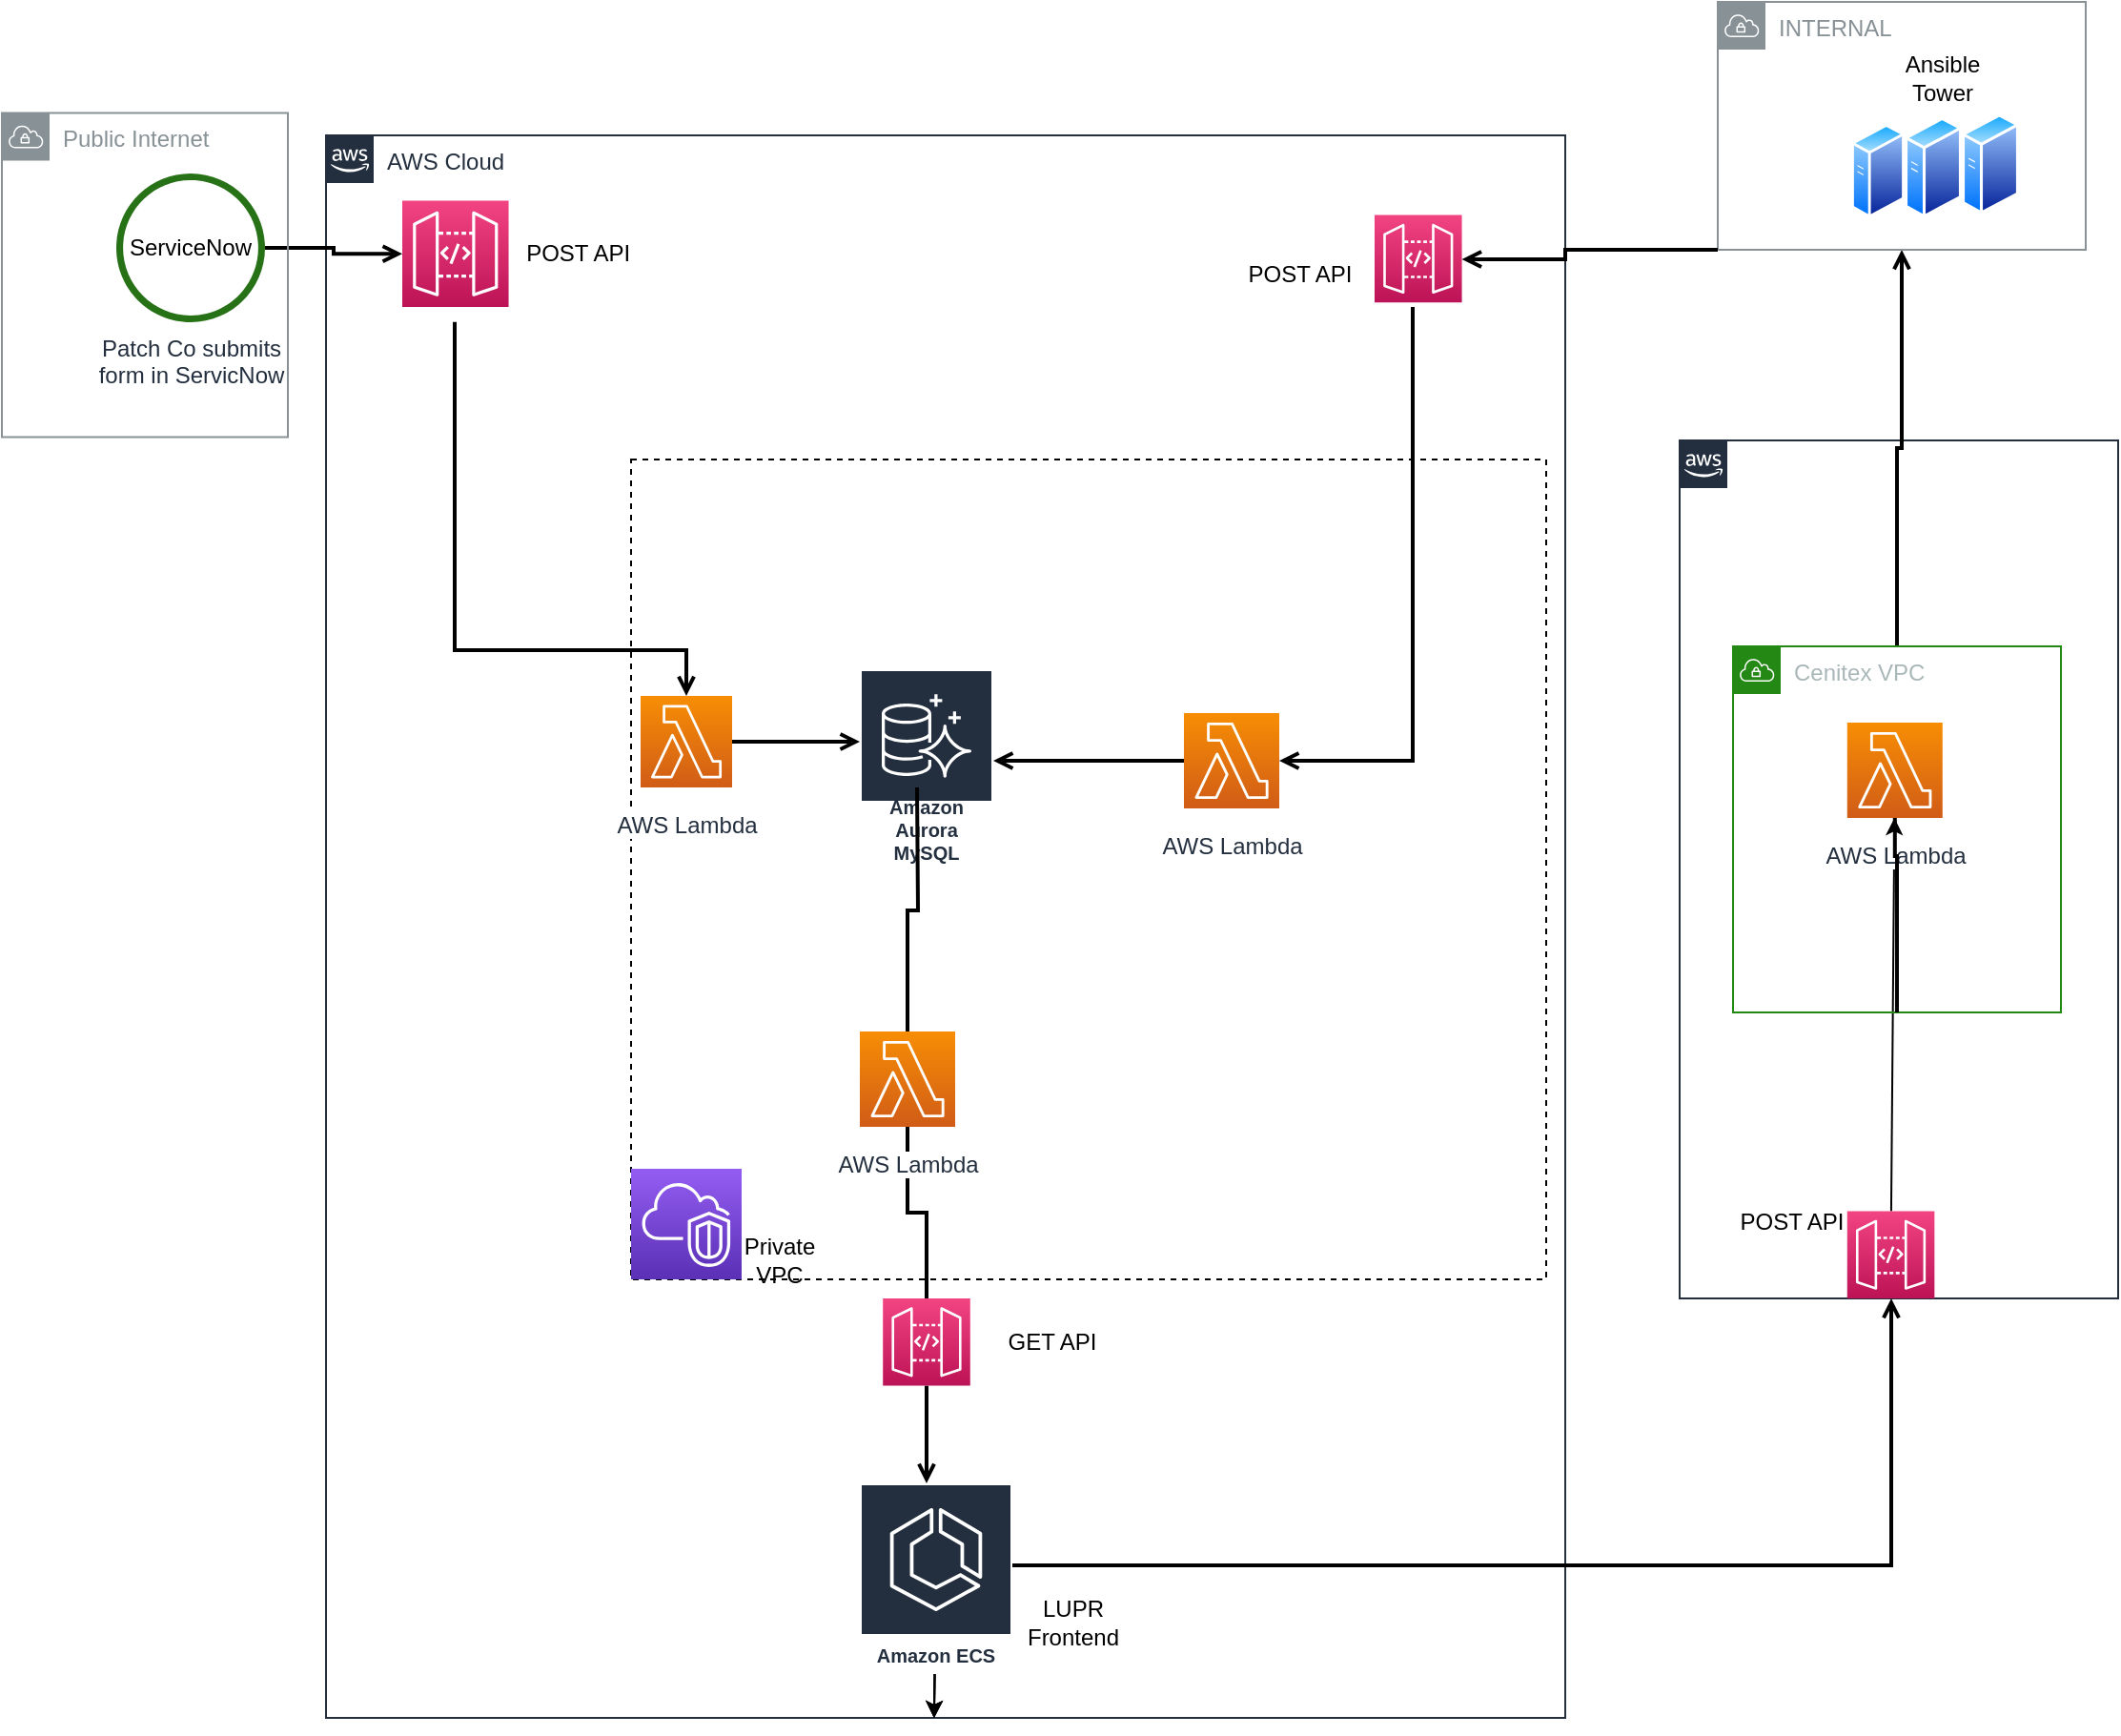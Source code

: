 <mxfile version="14.9.2" type="github"><diagram id="Ht1M8jgEwFfnCIfOTk4-" name="Page-1"><mxGraphModel dx="2066" dy="1097" grid="1" gridSize="10" guides="1" tooltips="1" connect="1" arrows="1" fold="1" page="1" pageScale="1" pageWidth="1169" pageHeight="827" math="0" shadow="0"><root><mxCell id="0"/><mxCell id="1" parent="0"/><mxCell id="UEzPUAAOIrF-is8g5C7q-107" value="" style="rounded=0;whiteSpace=wrap;html=1;labelBackgroundColor=none;fillColor=none;dashed=1;" parent="1" vertex="1"><mxGeometry x="340" y="290" width="480" height="430" as="geometry"/></mxCell><mxCell id="UEzPUAAOIrF-is8g5C7q-74" value="AWS Cloud" style="points=[[0,0],[0.25,0],[0.5,0],[0.75,0],[1,0],[1,0.25],[1,0.5],[1,0.75],[1,1],[0.75,1],[0.5,1],[0.25,1],[0,1],[0,0.75],[0,0.5],[0,0.25]];outlineConnect=0;gradientColor=none;html=1;whiteSpace=wrap;fontSize=12;fontStyle=0;shape=mxgraph.aws4.group;grIcon=mxgraph.aws4.group_aws_cloud_alt;strokeColor=#232F3E;fillColor=none;verticalAlign=top;align=left;spacingLeft=30;fontColor=#232F3E;dashed=0;labelBackgroundColor=#ffffff;" parent="1" vertex="1"><mxGeometry x="180" y="120" width="650" height="830" as="geometry"/></mxCell><mxCell id="UEzPUAAOIrF-is8g5C7q-75" value="" style="points=[[0,0],[0.25,0],[0.5,0],[0.75,0],[1,0],[1,0.25],[1,0.5],[1,0.75],[1,1],[0.75,1],[0.5,1],[0.25,1],[0,1],[0,0.75],[0,0.5],[0,0.25]];outlineConnect=0;gradientColor=none;html=1;whiteSpace=wrap;fontSize=12;fontStyle=0;shape=mxgraph.aws4.group;grIcon=mxgraph.aws4.group_aws_cloud_alt;strokeColor=#232F3E;fillColor=none;verticalAlign=top;align=left;spacingLeft=30;fontColor=#232F3E;dashed=0;labelBackgroundColor=#ffffff;" parent="1" vertex="1"><mxGeometry x="890" y="280" width="230" height="450" as="geometry"/></mxCell><mxCell id="UEzPUAAOIrF-is8g5C7q-88" value="" style="edgeStyle=orthogonalEdgeStyle;rounded=0;orthogonalLoop=1;jettySize=auto;html=1;endArrow=open;endFill=0;strokeWidth=2;" parent="1" source="UEzPUAAOIrF-is8g5C7q-76" target="nZU-0TRtbKnxjTn6RFCl-11" edge="1"><mxGeometry relative="1" as="geometry"><mxPoint x="210" y="179.1" as="targetPoint"/></mxGeometry></mxCell><mxCell id="UEzPUAAOIrF-is8g5C7q-89" value="" style="edgeStyle=orthogonalEdgeStyle;rounded=0;orthogonalLoop=1;jettySize=auto;html=1;endArrow=open;endFill=0;strokeWidth=2;" parent="1" target="nZU-0TRtbKnxjTn6RFCl-12" edge="1"><mxGeometry relative="1" as="geometry"><Array as="points"><mxPoint x="248" y="390"/></Array><mxPoint x="247.5" y="217.925" as="sourcePoint"/><mxPoint x="370" y="350" as="targetPoint"/></mxGeometry></mxCell><mxCell id="UEzPUAAOIrF-is8g5C7q-104" style="edgeStyle=orthogonalEdgeStyle;rounded=0;orthogonalLoop=1;jettySize=auto;html=1;endArrow=open;endFill=0;strokeWidth=2;startArrow=none;" parent="1" source="nZU-0TRtbKnxjTn6RFCl-55" target="nZU-0TRtbKnxjTn6RFCl-27" edge="1"><mxGeometry relative="1" as="geometry"><mxPoint x="1057.5" y="217.925" as="sourcePoint"/><mxPoint x="1057.5" y="310" as="targetPoint"/></mxGeometry></mxCell><mxCell id="UEzPUAAOIrF-is8g5C7q-90" value="" style="edgeStyle=orthogonalEdgeStyle;rounded=0;orthogonalLoop=1;jettySize=auto;html=1;endArrow=open;endFill=0;strokeWidth=2;" parent="1" source="nZU-0TRtbKnxjTn6RFCl-12" target="nZU-0TRtbKnxjTn6RFCl-13" edge="1"><mxGeometry relative="1" as="geometry"><mxPoint x="448" y="349" as="sourcePoint"/><Array as="points"><mxPoint x="364" y="420"/></Array></mxGeometry></mxCell><mxCell id="UEzPUAAOIrF-is8g5C7q-76" value="Patch Co submits &lt;br&gt;form in ServicNow" style="outlineConnect=0;fontColor=#232F3E;gradientColor=none;fillColor=#277116;strokeColor=none;dashed=0;verticalLabelPosition=bottom;verticalAlign=top;align=center;html=1;fontSize=12;fontStyle=0;aspect=fixed;pointerEvents=1;shape=mxgraph.aws4.object;labelBackgroundColor=#ffffff;" parent="1" vertex="1"><mxGeometry x="70" y="140" width="78" height="78" as="geometry"/></mxCell><mxCell id="nZU-0TRtbKnxjTn6RFCl-5" value="Private VPC&lt;br&gt;" style="text;html=1;strokeColor=none;fillColor=none;align=center;verticalAlign=middle;whiteSpace=wrap;rounded=0;" parent="1" vertex="1"><mxGeometry x="398" y="700" width="40" height="20" as="geometry"/></mxCell><mxCell id="nZU-0TRtbKnxjTn6RFCl-7" value="ServiceNow&lt;br&gt;" style="text;html=1;strokeColor=none;fillColor=none;align=center;verticalAlign=middle;whiteSpace=wrap;rounded=0;" parent="1" vertex="1"><mxGeometry x="89" y="169" width="40" height="20" as="geometry"/></mxCell><mxCell id="nZU-0TRtbKnxjTn6RFCl-11" value="" style="points=[[0,0,0],[0.25,0,0],[0.5,0,0],[0.75,0,0],[1,0,0],[0,1,0],[0.25,1,0],[0.5,1,0],[0.75,1,0],[1,1,0],[0,0.25,0],[0,0.5,0],[0,0.75,0],[1,0.25,0],[1,0.5,0],[1,0.75,0]];outlineConnect=0;fontColor=#232F3E;gradientColor=#F34482;gradientDirection=north;fillColor=#BC1356;strokeColor=#ffffff;dashed=0;verticalLabelPosition=bottom;verticalAlign=top;align=center;html=1;fontSize=12;fontStyle=0;aspect=fixed;shape=mxgraph.aws4.resourceIcon;resIcon=mxgraph.aws4.api_gateway;" parent="1" vertex="1"><mxGeometry x="220" y="154.22" width="55.78" height="55.78" as="geometry"/></mxCell><mxCell id="nZU-0TRtbKnxjTn6RFCl-12" value="AWS Lambda" style="outlineConnect=0;fontColor=#232F3E;gradientColor=#F78E04;gradientDirection=north;fillColor=#D05C17;strokeColor=#ffffff;dashed=0;verticalLabelPosition=bottom;verticalAlign=top;align=center;html=1;fontSize=12;fontStyle=0;aspect=fixed;shape=mxgraph.aws4.resourceIcon;resIcon=mxgraph.aws4.lambda;labelBackgroundColor=#ffffff;spacingTop=6;" parent="1" vertex="1"><mxGeometry x="345" y="414" width="48" height="48" as="geometry"/></mxCell><mxCell id="nZU-0TRtbKnxjTn6RFCl-13" value="&lt;br&gt;Amazon&lt;br&gt;Aurora MySQL" style="outlineConnect=0;fontColor=#232F3E;gradientColor=none;strokeColor=#ffffff;fillColor=#232F3E;dashed=0;verticalLabelPosition=middle;verticalAlign=bottom;align=center;html=1;whiteSpace=wrap;fontSize=10;fontStyle=1;spacing=3;shape=mxgraph.aws4.productIcon;prIcon=mxgraph.aws4.aurora;" parent="1" vertex="1"><mxGeometry x="460" y="400" width="70" height="106" as="geometry"/></mxCell><mxCell id="nZU-0TRtbKnxjTn6RFCl-16" value="" style="points=[[0,0,0],[0.25,0,0],[0.5,0,0],[0.75,0,0],[1,0,0],[0,1,0],[0.25,1,0],[0.5,1,0],[0.75,1,0],[1,1,0],[0,0.25,0],[0,0.5,0],[0,0.75,0],[1,0.25,0],[1,0.5,0],[1,0.75,0]];outlineConnect=0;fontColor=#232F3E;gradientColor=#945DF2;gradientDirection=north;fillColor=#5A30B5;strokeColor=#ffffff;dashed=0;verticalLabelPosition=bottom;verticalAlign=top;align=center;html=1;fontSize=12;fontStyle=0;aspect=fixed;shape=mxgraph.aws4.resourceIcon;resIcon=mxgraph.aws4.vpc;" parent="1" vertex="1"><mxGeometry x="340" y="662" width="58" height="58" as="geometry"/></mxCell><mxCell id="nZU-0TRtbKnxjTn6RFCl-17" value="AWS Lambda" style="outlineConnect=0;fontColor=#232F3E;gradientColor=#F78E04;gradientDirection=north;fillColor=#D05C17;strokeColor=#ffffff;dashed=0;verticalLabelPosition=bottom;verticalAlign=top;align=center;html=1;fontSize=12;fontStyle=0;aspect=fixed;shape=mxgraph.aws4.resourceIcon;resIcon=mxgraph.aws4.lambda;labelBackgroundColor=#ffffff;spacingTop=6;" parent="1" vertex="1"><mxGeometry x="630" y="423" width="50" height="50" as="geometry"/></mxCell><mxCell id="nZU-0TRtbKnxjTn6RFCl-20" value="" style="edgeStyle=orthogonalEdgeStyle;rounded=0;orthogonalLoop=1;jettySize=auto;html=1;endArrow=open;endFill=0;strokeWidth=2;" parent="1" source="nZU-0TRtbKnxjTn6RFCl-17" target="nZU-0TRtbKnxjTn6RFCl-13" edge="1"><mxGeometry relative="1" as="geometry"><mxPoint x="690" y="414" as="sourcePoint"/><mxPoint x="842" y="525" as="targetPoint"/><Array as="points"><mxPoint x="630" y="467"/></Array></mxGeometry></mxCell><mxCell id="nZU-0TRtbKnxjTn6RFCl-23" value="" style="aspect=fixed;perimeter=ellipsePerimeter;html=1;align=center;shadow=0;dashed=0;spacingTop=3;image;image=img/lib/active_directory/generic_server.svg;" parent="1" vertex="1"><mxGeometry x="980" y="113.57" width="28.0" height="50" as="geometry"/></mxCell><mxCell id="nZU-0TRtbKnxjTn6RFCl-24" value="" style="aspect=fixed;perimeter=ellipsePerimeter;html=1;align=center;shadow=0;dashed=0;spacingTop=3;image;image=img/lib/active_directory/generic_server.svg;" parent="1" vertex="1"><mxGeometry x="1008" y="110" width="30" height="53.57" as="geometry"/></mxCell><mxCell id="nZU-0TRtbKnxjTn6RFCl-25" value="" style="aspect=fixed;perimeter=ellipsePerimeter;html=1;align=center;shadow=0;dashed=0;spacingTop=3;image;image=img/lib/active_directory/generic_server.svg;" parent="1" vertex="1"><mxGeometry x="1038" y="108.22" width="30" height="53.57" as="geometry"/></mxCell><mxCell id="nZU-0TRtbKnxjTn6RFCl-27" value="INTERNAL" style="outlineConnect=0;gradientColor=none;html=1;whiteSpace=wrap;fontSize=12;fontStyle=0;shape=mxgraph.aws4.group;grIcon=mxgraph.aws4.group_vpc;strokeColor=#879196;fillColor=none;verticalAlign=top;align=left;spacingLeft=30;fontColor=#879196;dashed=0;" parent="1" vertex="1"><mxGeometry x="910" y="50" width="193" height="130" as="geometry"/></mxCell><mxCell id="nZU-0TRtbKnxjTn6RFCl-26" value="Ansible Tower" style="text;html=1;strokeColor=none;fillColor=none;align=center;verticalAlign=middle;whiteSpace=wrap;rounded=0;" parent="1" vertex="1"><mxGeometry x="1008" y="80" width="40" height="20" as="geometry"/></mxCell><mxCell id="nZU-0TRtbKnxjTn6RFCl-28" value="Public Internet" style="outlineConnect=0;gradientColor=none;html=1;whiteSpace=wrap;fontSize=12;fontStyle=0;shape=mxgraph.aws4.group;grIcon=mxgraph.aws4.group_vpc;strokeColor=#879196;fillColor=none;verticalAlign=top;align=left;spacingLeft=30;fontColor=#879196;dashed=0;" parent="1" vertex="1"><mxGeometry x="10" y="108.22" width="150" height="170" as="geometry"/></mxCell><mxCell id="nZU-0TRtbKnxjTn6RFCl-29" value="POST API&amp;nbsp;" style="text;html=1;strokeColor=none;fillColor=none;align=center;verticalAlign=middle;whiteSpace=wrap;rounded=0;" parent="1" vertex="1"><mxGeometry x="283" y="172.11" width="62" height="20" as="geometry"/></mxCell><mxCell id="nZU-0TRtbKnxjTn6RFCl-34" value="" style="points=[[0,0,0],[0.25,0,0],[0.5,0,0],[0.75,0,0],[1,0,0],[0,1,0],[0.25,1,0],[0.5,1,0],[0.75,1,0],[1,1,0],[0,0.25,0],[0,0.5,0],[0,0.75,0],[1,0.25,0],[1,0.5,0],[1,0.75,0]];outlineConnect=0;fontColor=#232F3E;gradientColor=#F34482;gradientDirection=north;fillColor=#BC1356;strokeColor=#ffffff;dashed=0;verticalLabelPosition=bottom;verticalAlign=top;align=center;html=1;fontSize=12;fontStyle=0;aspect=fixed;shape=mxgraph.aws4.resourceIcon;resIcon=mxgraph.aws4.api_gateway;" parent="1" vertex="1"><mxGeometry x="730" y="161.79" width="45.78" height="45.78" as="geometry"/></mxCell><mxCell id="nZU-0TRtbKnxjTn6RFCl-36" value="" style="edgeStyle=orthogonalEdgeStyle;rounded=0;orthogonalLoop=1;jettySize=auto;html=1;endArrow=open;endFill=0;strokeWidth=2;" parent="1" target="nZU-0TRtbKnxjTn6RFCl-17" edge="1"><mxGeometry relative="1" as="geometry"><Array as="points"><mxPoint x="750" y="448"/></Array><mxPoint x="750" y="209.995" as="sourcePoint"/><mxPoint x="871.5" y="406.07" as="targetPoint"/></mxGeometry></mxCell><mxCell id="nZU-0TRtbKnxjTn6RFCl-37" value="POST API" style="text;html=1;strokeColor=none;fillColor=none;align=center;verticalAlign=middle;whiteSpace=wrap;rounded=0;" parent="1" vertex="1"><mxGeometry x="660" y="183.22" width="62" height="20" as="geometry"/></mxCell><mxCell id="nZU-0TRtbKnxjTn6RFCl-38" value="" style="edgeStyle=orthogonalEdgeStyle;rounded=0;orthogonalLoop=1;jettySize=auto;html=1;endArrow=open;endFill=0;strokeWidth=2;" parent="1" source="nZU-0TRtbKnxjTn6RFCl-27" target="nZU-0TRtbKnxjTn6RFCl-34" edge="1"><mxGeometry relative="1" as="geometry"><Array as="points"><mxPoint x="910" y="130"/><mxPoint x="910" y="180"/><mxPoint x="830" y="180"/><mxPoint x="830" y="185"/></Array><mxPoint x="910" y="49.995" as="sourcePoint"/><mxPoint x="830" y="288" as="targetPoint"/></mxGeometry></mxCell><mxCell id="nZU-0TRtbKnxjTn6RFCl-45" style="edgeStyle=none;rounded=0;orthogonalLoop=1;jettySize=auto;html=1;" parent="1" target="UEzPUAAOIrF-is8g5C7q-74" edge="1"><mxGeometry relative="1" as="geometry"><mxPoint x="499.269" y="927" as="sourcePoint"/></mxGeometry></mxCell><mxCell id="nZU-0TRtbKnxjTn6RFCl-46" style="edgeStyle=none;rounded=0;orthogonalLoop=1;jettySize=auto;html=1;" parent="1" target="UEzPUAAOIrF-is8g5C7q-74" edge="1"><mxGeometry relative="1" as="geometry"><mxPoint x="499.269" y="927" as="sourcePoint"/></mxGeometry></mxCell><mxCell id="nZU-0TRtbKnxjTn6RFCl-57" style="edgeStyle=none;rounded=0;orthogonalLoop=1;jettySize=auto;html=1;" parent="1" target="UEzPUAAOIrF-is8g5C7q-74" edge="1"><mxGeometry relative="1" as="geometry"><mxPoint x="499.269" y="927" as="sourcePoint"/></mxGeometry></mxCell><mxCell id="nZU-0TRtbKnxjTn6RFCl-40" value="LUPR Frontend&lt;br&gt;" style="text;html=1;strokeColor=none;fillColor=none;align=center;verticalAlign=middle;whiteSpace=wrap;rounded=0;" parent="1" vertex="1"><mxGeometry x="552" y="890" width="40" height="20" as="geometry"/></mxCell><mxCell id="nZU-0TRtbKnxjTn6RFCl-41" value="" style="edgeStyle=orthogonalEdgeStyle;rounded=0;orthogonalLoop=1;jettySize=auto;html=1;endArrow=open;endFill=0;strokeWidth=2;startArrow=none;" parent="1" source="nZU-0TRtbKnxjTn6RFCl-42" edge="1"><mxGeometry relative="1" as="geometry"><Array as="points"><mxPoint x="495" y="810"/><mxPoint x="495" y="810"/></Array><mxPoint x="490" y="461.995" as="sourcePoint"/><mxPoint x="495" y="827" as="targetPoint"/></mxGeometry></mxCell><mxCell id="nZU-0TRtbKnxjTn6RFCl-42" value="" style="points=[[0,0,0],[0.25,0,0],[0.5,0,0],[0.75,0,0],[1,0,0],[0,1,0],[0.25,1,0],[0.5,1,0],[0.75,1,0],[1,1,0],[0,0.25,0],[0,0.5,0],[0,0.75,0],[1,0.25,0],[1,0.5,0],[1,0.75,0]];outlineConnect=0;fontColor=#232F3E;gradientColor=#F34482;gradientDirection=north;fillColor=#BC1356;strokeColor=#ffffff;dashed=0;verticalLabelPosition=bottom;verticalAlign=top;align=center;html=1;fontSize=12;fontStyle=0;aspect=fixed;shape=mxgraph.aws4.resourceIcon;resIcon=mxgraph.aws4.api_gateway;" parent="1" vertex="1"><mxGeometry x="472.11" y="730" width="45.78" height="45.78" as="geometry"/></mxCell><mxCell id="nZU-0TRtbKnxjTn6RFCl-43" value="" style="edgeStyle=orthogonalEdgeStyle;rounded=0;orthogonalLoop=1;jettySize=auto;html=1;endArrow=none;endFill=0;strokeWidth=2;startArrow=none;" parent="1" source="nZU-0TRtbKnxjTn6RFCl-66" target="nZU-0TRtbKnxjTn6RFCl-42" edge="1"><mxGeometry relative="1" as="geometry"><Array as="points"/><mxPoint x="490" y="461.995" as="sourcePoint"/><mxPoint x="490" y="810" as="targetPoint"/></mxGeometry></mxCell><mxCell id="nZU-0TRtbKnxjTn6RFCl-44" value="GET API" style="text;html=1;strokeColor=none;fillColor=none;align=center;verticalAlign=middle;whiteSpace=wrap;rounded=0;" parent="1" vertex="1"><mxGeometry x="530" y="742.89" width="62" height="20" as="geometry"/></mxCell><mxCell id="nZU-0TRtbKnxjTn6RFCl-52" style="edgeStyle=none;rounded=0;orthogonalLoop=1;jettySize=auto;html=1;" parent="1" source="nZU-0TRtbKnxjTn6RFCl-49" target="UEzPUAAOIrF-is8g5C7q-75" edge="1"><mxGeometry relative="1" as="geometry"/></mxCell><mxCell id="nZU-0TRtbKnxjTn6RFCl-53" style="edgeStyle=none;rounded=0;orthogonalLoop=1;jettySize=auto;html=1;" parent="1" source="nZU-0TRtbKnxjTn6RFCl-49" target="nZU-0TRtbKnxjTn6RFCl-51" edge="1"><mxGeometry relative="1" as="geometry"/></mxCell><mxCell id="nZU-0TRtbKnxjTn6RFCl-49" value="" style="points=[[0,0,0],[0.25,0,0],[0.5,0,0],[0.75,0,0],[1,0,0],[0,1,0],[0.25,1,0],[0.5,1,0],[0.75,1,0],[1,1,0],[0,0.25,0],[0,0.5,0],[0,0.75,0],[1,0.25,0],[1,0.5,0],[1,0.75,0]];outlineConnect=0;fontColor=#232F3E;gradientColor=#F34482;gradientDirection=north;fillColor=#BC1356;strokeColor=#ffffff;dashed=0;verticalLabelPosition=bottom;verticalAlign=top;align=center;html=1;fontSize=12;fontStyle=0;aspect=fixed;shape=mxgraph.aws4.resourceIcon;resIcon=mxgraph.aws4.api_gateway;" parent="1" vertex="1"><mxGeometry x="977.89" y="684.22" width="45.78" height="45.78" as="geometry"/></mxCell><mxCell id="nZU-0TRtbKnxjTn6RFCl-50" value="POST API" style="text;html=1;strokeColor=none;fillColor=none;align=center;verticalAlign=middle;whiteSpace=wrap;rounded=0;" parent="1" vertex="1"><mxGeometry x="918" y="680" width="62" height="20" as="geometry"/></mxCell><mxCell id="nZU-0TRtbKnxjTn6RFCl-51" value="AWS Lambda" style="outlineConnect=0;fontColor=#232F3E;gradientColor=#F78E04;gradientDirection=north;fillColor=#D05C17;strokeColor=#ffffff;dashed=0;verticalLabelPosition=bottom;verticalAlign=top;align=center;html=1;fontSize=12;fontStyle=0;aspect=fixed;shape=mxgraph.aws4.resourceIcon;resIcon=mxgraph.aws4.lambda;labelBackgroundColor=#ffffff;spacingTop=6;" parent="1" vertex="1"><mxGeometry x="977.89" y="428" width="50" height="50" as="geometry"/></mxCell><mxCell id="nZU-0TRtbKnxjTn6RFCl-55" value="Cenitex VPC&amp;nbsp;" style="points=[[0,0],[0.25,0],[0.5,0],[0.75,0],[1,0],[1,0.25],[1,0.5],[1,0.75],[1,1],[0.75,1],[0.5,1],[0.25,1],[0,1],[0,0.75],[0,0.5],[0,0.25]];outlineConnect=0;gradientColor=none;html=1;whiteSpace=wrap;fontSize=12;fontStyle=0;shape=mxgraph.aws4.group;grIcon=mxgraph.aws4.group_vpc;strokeColor=#248814;fillColor=none;verticalAlign=top;align=left;spacingLeft=30;fontColor=#AAB7B8;dashed=0;" parent="1" vertex="1"><mxGeometry x="918" y="388" width="172" height="192" as="geometry"/></mxCell><mxCell id="nZU-0TRtbKnxjTn6RFCl-56" value="" style="edgeStyle=orthogonalEdgeStyle;rounded=0;orthogonalLoop=1;jettySize=auto;html=1;endArrow=none;endFill=0;strokeWidth=2;" parent="1" source="nZU-0TRtbKnxjTn6RFCl-51" target="nZU-0TRtbKnxjTn6RFCl-55" edge="1"><mxGeometry relative="1" as="geometry"><mxPoint x="1002.9" y="428" as="sourcePoint"/><mxPoint x="1006.5" y="180" as="targetPoint"/></mxGeometry></mxCell><mxCell id="nZU-0TRtbKnxjTn6RFCl-61" value="" style="edgeStyle=orthogonalEdgeStyle;rounded=0;orthogonalLoop=1;jettySize=auto;html=1;endArrow=open;endFill=0;strokeWidth=2;" parent="1" target="nZU-0TRtbKnxjTn6RFCl-49" edge="1"><mxGeometry relative="1" as="geometry"><Array as="points"><mxPoint x="1001" y="870"/></Array><mxPoint x="540" y="870" as="sourcePoint"/><mxPoint x="1000" y="890" as="targetPoint"/></mxGeometry></mxCell><mxCell id="nZU-0TRtbKnxjTn6RFCl-66" value="AWS Lambda" style="outlineConnect=0;fontColor=#232F3E;gradientColor=#F78E04;gradientDirection=north;fillColor=#D05C17;strokeColor=#ffffff;dashed=0;verticalLabelPosition=bottom;verticalAlign=top;align=center;html=1;fontSize=12;fontStyle=0;aspect=fixed;shape=mxgraph.aws4.resourceIcon;resIcon=mxgraph.aws4.lambda;labelBackgroundColor=#ffffff;spacingTop=6;" parent="1" vertex="1"><mxGeometry x="460" y="590" width="50" height="50" as="geometry"/></mxCell><mxCell id="nZU-0TRtbKnxjTn6RFCl-67" value="" style="edgeStyle=orthogonalEdgeStyle;rounded=0;orthogonalLoop=1;jettySize=auto;html=1;endArrow=none;endFill=0;strokeWidth=2;" parent="1" target="nZU-0TRtbKnxjTn6RFCl-66" edge="1"><mxGeometry relative="1" as="geometry"><Array as="points"/><mxPoint x="490" y="461.995" as="sourcePoint"/><mxPoint x="495" y="730" as="targetPoint"/></mxGeometry></mxCell><mxCell id="nZU-0TRtbKnxjTn6RFCl-69" value="Amazon ECS" style="outlineConnect=0;fontColor=#232F3E;gradientColor=none;strokeColor=#ffffff;fillColor=#232F3E;dashed=0;verticalLabelPosition=middle;verticalAlign=bottom;align=center;html=1;whiteSpace=wrap;fontSize=10;fontStyle=1;spacing=3;shape=mxgraph.aws4.productIcon;prIcon=mxgraph.aws4.ecs;" parent="1" vertex="1"><mxGeometry x="460" y="827" width="80" height="100" as="geometry"/></mxCell></root></mxGraphModel></diagram></mxfile>